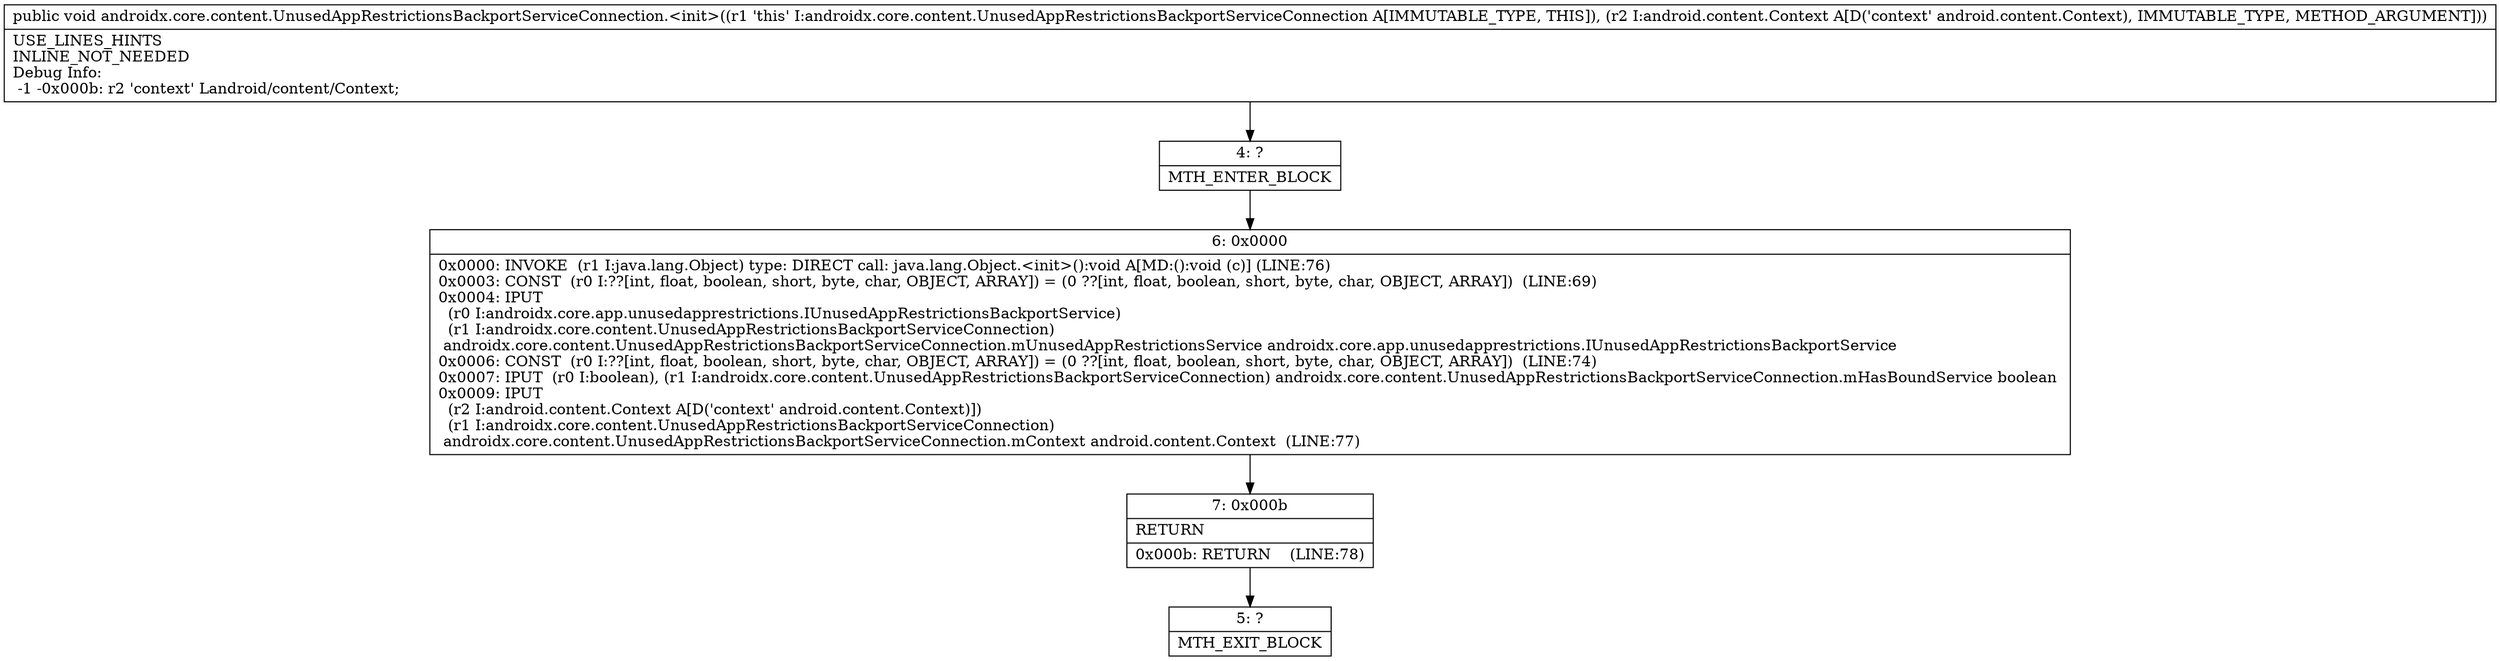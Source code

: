 digraph "CFG forandroidx.core.content.UnusedAppRestrictionsBackportServiceConnection.\<init\>(Landroid\/content\/Context;)V" {
Node_4 [shape=record,label="{4\:\ ?|MTH_ENTER_BLOCK\l}"];
Node_6 [shape=record,label="{6\:\ 0x0000|0x0000: INVOKE  (r1 I:java.lang.Object) type: DIRECT call: java.lang.Object.\<init\>():void A[MD:():void (c)] (LINE:76)\l0x0003: CONST  (r0 I:??[int, float, boolean, short, byte, char, OBJECT, ARRAY]) = (0 ??[int, float, boolean, short, byte, char, OBJECT, ARRAY])  (LINE:69)\l0x0004: IPUT  \l  (r0 I:androidx.core.app.unusedapprestrictions.IUnusedAppRestrictionsBackportService)\l  (r1 I:androidx.core.content.UnusedAppRestrictionsBackportServiceConnection)\l androidx.core.content.UnusedAppRestrictionsBackportServiceConnection.mUnusedAppRestrictionsService androidx.core.app.unusedapprestrictions.IUnusedAppRestrictionsBackportService \l0x0006: CONST  (r0 I:??[int, float, boolean, short, byte, char, OBJECT, ARRAY]) = (0 ??[int, float, boolean, short, byte, char, OBJECT, ARRAY])  (LINE:74)\l0x0007: IPUT  (r0 I:boolean), (r1 I:androidx.core.content.UnusedAppRestrictionsBackportServiceConnection) androidx.core.content.UnusedAppRestrictionsBackportServiceConnection.mHasBoundService boolean \l0x0009: IPUT  \l  (r2 I:android.content.Context A[D('context' android.content.Context)])\l  (r1 I:androidx.core.content.UnusedAppRestrictionsBackportServiceConnection)\l androidx.core.content.UnusedAppRestrictionsBackportServiceConnection.mContext android.content.Context  (LINE:77)\l}"];
Node_7 [shape=record,label="{7\:\ 0x000b|RETURN\l|0x000b: RETURN    (LINE:78)\l}"];
Node_5 [shape=record,label="{5\:\ ?|MTH_EXIT_BLOCK\l}"];
MethodNode[shape=record,label="{public void androidx.core.content.UnusedAppRestrictionsBackportServiceConnection.\<init\>((r1 'this' I:androidx.core.content.UnusedAppRestrictionsBackportServiceConnection A[IMMUTABLE_TYPE, THIS]), (r2 I:android.content.Context A[D('context' android.content.Context), IMMUTABLE_TYPE, METHOD_ARGUMENT]))  | USE_LINES_HINTS\lINLINE_NOT_NEEDED\lDebug Info:\l  \-1 \-0x000b: r2 'context' Landroid\/content\/Context;\l}"];
MethodNode -> Node_4;Node_4 -> Node_6;
Node_6 -> Node_7;
Node_7 -> Node_5;
}

